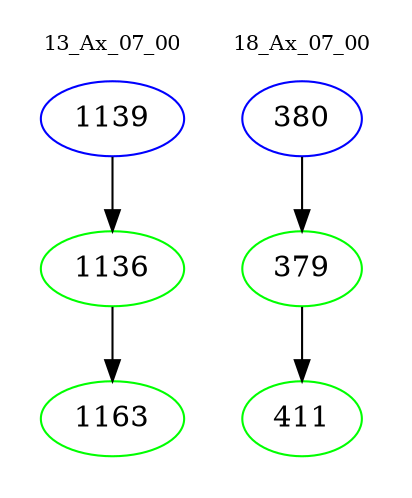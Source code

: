 digraph{
subgraph cluster_0 {
color = white
label = "13_Ax_07_00";
fontsize=10;
T0_1139 [label="1139", color="blue"]
T0_1139 -> T0_1136 [color="black"]
T0_1136 [label="1136", color="green"]
T0_1136 -> T0_1163 [color="black"]
T0_1163 [label="1163", color="green"]
}
subgraph cluster_1 {
color = white
label = "18_Ax_07_00";
fontsize=10;
T1_380 [label="380", color="blue"]
T1_380 -> T1_379 [color="black"]
T1_379 [label="379", color="green"]
T1_379 -> T1_411 [color="black"]
T1_411 [label="411", color="green"]
}
}

